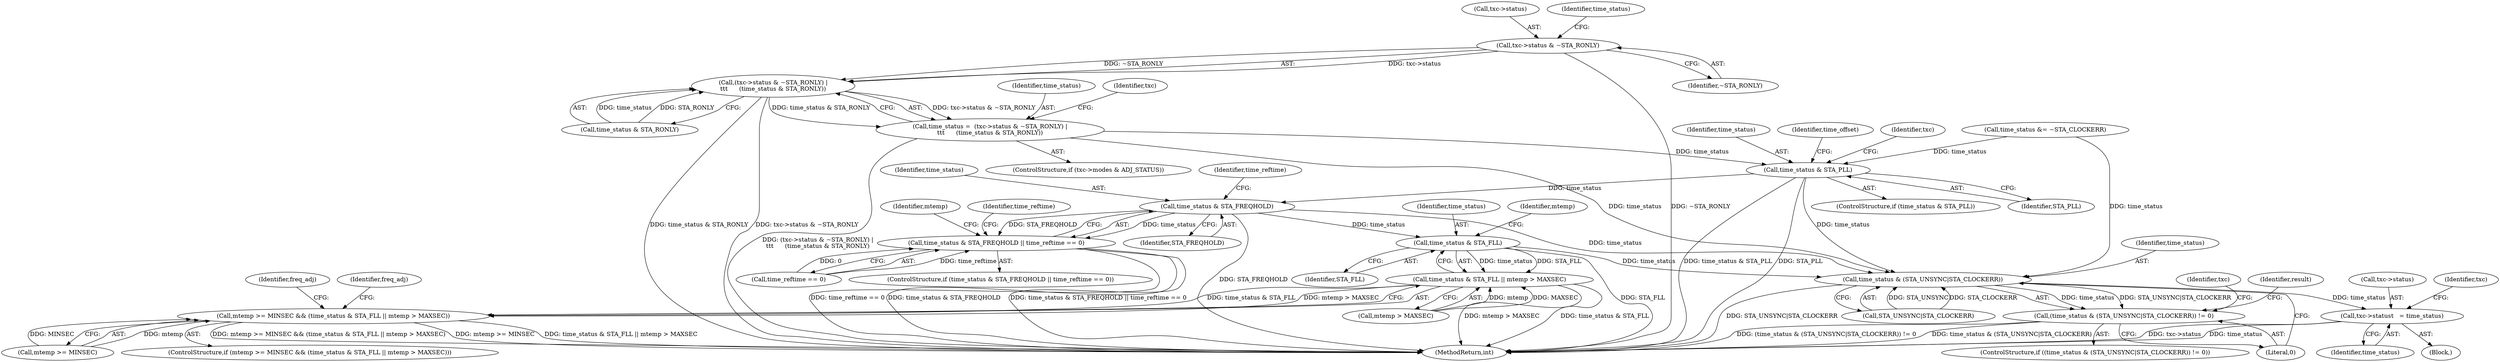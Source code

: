 digraph "0_linux_f8bd2258e2d520dff28c855658bd24bdafb5102d_8@pointer" {
"1000242" [label="(Call,txc->status & ~STA_RONLY)"];
"1000241" [label="(Call,(txc->status & ~STA_RONLY) |\n\t\t\t      (time_status & STA_RONLY))"];
"1000239" [label="(Call,time_status =  (txc->status & ~STA_RONLY) |\n\t\t\t      (time_status & STA_RONLY))"];
"1000400" [label="(Call,time_status & STA_PLL)"];
"1000432" [label="(Call,time_status & STA_FREQHOLD)"];
"1000431" [label="(Call,time_status & STA_FREQHOLD || time_reftime == 0)"];
"1000481" [label="(Call,time_status & STA_FLL)"];
"1000480" [label="(Call,time_status & STA_FLL || mtemp > MAXSEC)"];
"1000476" [label="(Call,mtemp >= MINSEC && (time_status & STA_FLL || mtemp > MAXSEC))"];
"1000547" [label="(Call,time_status & (STA_UNSYNC|STA_CLOCKERR))"];
"1000546" [label="(Call,(time_status & (STA_UNSYNC|STA_CLOCKERR)) != 0)"];
"1000608" [label="(Call,txc->status\t   = time_status)"];
"1000434" [label="(Identifier,STA_FREQHOLD)"];
"1000399" [label="(ControlStructure,if (time_status & STA_PLL))"];
"1000246" [label="(Identifier,~STA_RONLY)"];
"1000609" [label="(Call,txc->status)"];
"1000548" [label="(Identifier,time_status)"];
"1000552" [label="(Literal,0)"];
"1000401" [label="(Identifier,time_status)"];
"1000615" [label="(Identifier,txc)"];
"1000253" [label="(Identifier,txc)"];
"1000402" [label="(Identifier,STA_PLL)"];
"1000485" [label="(Identifier,mtemp)"];
"1000475" [label="(ControlStructure,if (mtemp >= MINSEC && (time_status & STA_FLL || mtemp > MAXSEC)))"];
"1000432" [label="(Call,time_status & STA_FREQHOLD)"];
"1000612" [label="(Identifier,time_status)"];
"1000483" [label="(Identifier,STA_FLL)"];
"1000233" [label="(ControlStructure,if (txc->modes & ADJ_STATUS))"];
"1000225" [label="(Call,time_status &= ~STA_CLOCKERR)"];
"1000477" [label="(Call,mtemp >= MINSEC)"];
"1000433" [label="(Identifier,time_status)"];
"1000497" [label="(Identifier,freq_adj)"];
"1000241" [label="(Call,(txc->status & ~STA_RONLY) |\n\t\t\t      (time_status & STA_RONLY))"];
"1000239" [label="(Call,time_status =  (txc->status & ~STA_RONLY) |\n\t\t\t      (time_status & STA_RONLY))"];
"1000476" [label="(Call,mtemp >= MINSEC && (time_status & STA_FLL || mtemp > MAXSEC))"];
"1000549" [label="(Call,STA_UNSYNC|STA_CLOCKERR)"];
"1000560" [label="(Identifier,txc)"];
"1000444" [label="(Identifier,mtemp)"];
"1000546" [label="(Call,(time_status & (STA_UNSYNC|STA_CLOCKERR)) != 0)"];
"1000240" [label="(Identifier,time_status)"];
"1000405" [label="(Identifier,time_offset)"];
"1000545" [label="(ControlStructure,if ((time_status & (STA_UNSYNC|STA_CLOCKERR)) != 0))"];
"1000684" [label="(MethodReturn,int)"];
"1000435" [label="(Call,time_reftime == 0)"];
"1000243" [label="(Call,txc->status)"];
"1000242" [label="(Call,txc->status & ~STA_RONLY)"];
"1000439" [label="(Identifier,time_reftime)"];
"1000248" [label="(Identifier,time_status)"];
"1000608" [label="(Call,txc->status\t   = time_status)"];
"1000436" [label="(Identifier,time_reftime)"];
"1000525" [label="(Identifier,txc)"];
"1000431" [label="(Call,time_status & STA_FREQHOLD || time_reftime == 0)"];
"1000482" [label="(Identifier,time_status)"];
"1000247" [label="(Call,time_status & STA_RONLY)"];
"1000480" [label="(Call,time_status & STA_FLL || mtemp > MAXSEC)"];
"1000400" [label="(Call,time_status & STA_PLL)"];
"1000123" [label="(Block,)"];
"1000554" [label="(Identifier,result)"];
"1000547" [label="(Call,time_status & (STA_UNSYNC|STA_CLOCKERR))"];
"1000481" [label="(Call,time_status & STA_FLL)"];
"1000484" [label="(Call,mtemp > MAXSEC)"];
"1000430" [label="(ControlStructure,if (time_status & STA_FREQHOLD || time_reftime == 0))"];
"1000488" [label="(Identifier,freq_adj)"];
"1000242" -> "1000241"  [label="AST: "];
"1000242" -> "1000246"  [label="CFG: "];
"1000243" -> "1000242"  [label="AST: "];
"1000246" -> "1000242"  [label="AST: "];
"1000248" -> "1000242"  [label="CFG: "];
"1000242" -> "1000684"  [label="DDG: ~STA_RONLY"];
"1000242" -> "1000241"  [label="DDG: txc->status"];
"1000242" -> "1000241"  [label="DDG: ~STA_RONLY"];
"1000241" -> "1000239"  [label="AST: "];
"1000241" -> "1000247"  [label="CFG: "];
"1000247" -> "1000241"  [label="AST: "];
"1000239" -> "1000241"  [label="CFG: "];
"1000241" -> "1000684"  [label="DDG: txc->status & ~STA_RONLY"];
"1000241" -> "1000684"  [label="DDG: time_status & STA_RONLY"];
"1000241" -> "1000239"  [label="DDG: txc->status & ~STA_RONLY"];
"1000241" -> "1000239"  [label="DDG: time_status & STA_RONLY"];
"1000247" -> "1000241"  [label="DDG: time_status"];
"1000247" -> "1000241"  [label="DDG: STA_RONLY"];
"1000239" -> "1000233"  [label="AST: "];
"1000240" -> "1000239"  [label="AST: "];
"1000253" -> "1000239"  [label="CFG: "];
"1000239" -> "1000684"  [label="DDG: (txc->status & ~STA_RONLY) |\n\t\t\t      (time_status & STA_RONLY)"];
"1000239" -> "1000400"  [label="DDG: time_status"];
"1000239" -> "1000547"  [label="DDG: time_status"];
"1000400" -> "1000399"  [label="AST: "];
"1000400" -> "1000402"  [label="CFG: "];
"1000401" -> "1000400"  [label="AST: "];
"1000402" -> "1000400"  [label="AST: "];
"1000405" -> "1000400"  [label="CFG: "];
"1000525" -> "1000400"  [label="CFG: "];
"1000400" -> "1000684"  [label="DDG: STA_PLL"];
"1000400" -> "1000684"  [label="DDG: time_status & STA_PLL"];
"1000225" -> "1000400"  [label="DDG: time_status"];
"1000400" -> "1000432"  [label="DDG: time_status"];
"1000400" -> "1000547"  [label="DDG: time_status"];
"1000432" -> "1000431"  [label="AST: "];
"1000432" -> "1000434"  [label="CFG: "];
"1000433" -> "1000432"  [label="AST: "];
"1000434" -> "1000432"  [label="AST: "];
"1000436" -> "1000432"  [label="CFG: "];
"1000431" -> "1000432"  [label="CFG: "];
"1000432" -> "1000684"  [label="DDG: STA_FREQHOLD"];
"1000432" -> "1000431"  [label="DDG: time_status"];
"1000432" -> "1000431"  [label="DDG: STA_FREQHOLD"];
"1000432" -> "1000481"  [label="DDG: time_status"];
"1000432" -> "1000547"  [label="DDG: time_status"];
"1000431" -> "1000430"  [label="AST: "];
"1000431" -> "1000435"  [label="CFG: "];
"1000435" -> "1000431"  [label="AST: "];
"1000439" -> "1000431"  [label="CFG: "];
"1000444" -> "1000431"  [label="CFG: "];
"1000431" -> "1000684"  [label="DDG: time_status & STA_FREQHOLD"];
"1000431" -> "1000684"  [label="DDG: time_status & STA_FREQHOLD || time_reftime == 0"];
"1000431" -> "1000684"  [label="DDG: time_reftime == 0"];
"1000435" -> "1000431"  [label="DDG: time_reftime"];
"1000435" -> "1000431"  [label="DDG: 0"];
"1000481" -> "1000480"  [label="AST: "];
"1000481" -> "1000483"  [label="CFG: "];
"1000482" -> "1000481"  [label="AST: "];
"1000483" -> "1000481"  [label="AST: "];
"1000485" -> "1000481"  [label="CFG: "];
"1000480" -> "1000481"  [label="CFG: "];
"1000481" -> "1000684"  [label="DDG: STA_FLL"];
"1000481" -> "1000480"  [label="DDG: time_status"];
"1000481" -> "1000480"  [label="DDG: STA_FLL"];
"1000481" -> "1000547"  [label="DDG: time_status"];
"1000480" -> "1000476"  [label="AST: "];
"1000480" -> "1000484"  [label="CFG: "];
"1000484" -> "1000480"  [label="AST: "];
"1000476" -> "1000480"  [label="CFG: "];
"1000480" -> "1000684"  [label="DDG: time_status & STA_FLL"];
"1000480" -> "1000684"  [label="DDG: mtemp > MAXSEC"];
"1000480" -> "1000476"  [label="DDG: time_status & STA_FLL"];
"1000480" -> "1000476"  [label="DDG: mtemp > MAXSEC"];
"1000484" -> "1000480"  [label="DDG: mtemp"];
"1000484" -> "1000480"  [label="DDG: MAXSEC"];
"1000476" -> "1000475"  [label="AST: "];
"1000476" -> "1000477"  [label="CFG: "];
"1000477" -> "1000476"  [label="AST: "];
"1000488" -> "1000476"  [label="CFG: "];
"1000497" -> "1000476"  [label="CFG: "];
"1000476" -> "1000684"  [label="DDG: mtemp >= MINSEC && (time_status & STA_FLL || mtemp > MAXSEC)"];
"1000476" -> "1000684"  [label="DDG: mtemp >= MINSEC"];
"1000476" -> "1000684"  [label="DDG: time_status & STA_FLL || mtemp > MAXSEC"];
"1000477" -> "1000476"  [label="DDG: mtemp"];
"1000477" -> "1000476"  [label="DDG: MINSEC"];
"1000547" -> "1000546"  [label="AST: "];
"1000547" -> "1000549"  [label="CFG: "];
"1000548" -> "1000547"  [label="AST: "];
"1000549" -> "1000547"  [label="AST: "];
"1000552" -> "1000547"  [label="CFG: "];
"1000547" -> "1000684"  [label="DDG: STA_UNSYNC|STA_CLOCKERR"];
"1000547" -> "1000546"  [label="DDG: time_status"];
"1000547" -> "1000546"  [label="DDG: STA_UNSYNC|STA_CLOCKERR"];
"1000225" -> "1000547"  [label="DDG: time_status"];
"1000549" -> "1000547"  [label="DDG: STA_UNSYNC"];
"1000549" -> "1000547"  [label="DDG: STA_CLOCKERR"];
"1000547" -> "1000608"  [label="DDG: time_status"];
"1000546" -> "1000545"  [label="AST: "];
"1000546" -> "1000552"  [label="CFG: "];
"1000552" -> "1000546"  [label="AST: "];
"1000554" -> "1000546"  [label="CFG: "];
"1000560" -> "1000546"  [label="CFG: "];
"1000546" -> "1000684"  [label="DDG: (time_status & (STA_UNSYNC|STA_CLOCKERR)) != 0"];
"1000546" -> "1000684"  [label="DDG: time_status & (STA_UNSYNC|STA_CLOCKERR)"];
"1000608" -> "1000123"  [label="AST: "];
"1000608" -> "1000612"  [label="CFG: "];
"1000609" -> "1000608"  [label="AST: "];
"1000612" -> "1000608"  [label="AST: "];
"1000615" -> "1000608"  [label="CFG: "];
"1000608" -> "1000684"  [label="DDG: txc->status"];
"1000608" -> "1000684"  [label="DDG: time_status"];
}
